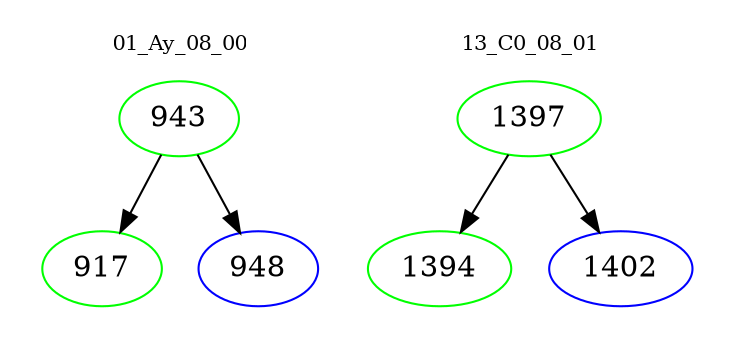digraph{
subgraph cluster_0 {
color = white
label = "01_Ay_08_00";
fontsize=10;
T0_943 [label="943", color="green"]
T0_943 -> T0_917 [color="black"]
T0_917 [label="917", color="green"]
T0_943 -> T0_948 [color="black"]
T0_948 [label="948", color="blue"]
}
subgraph cluster_1 {
color = white
label = "13_C0_08_01";
fontsize=10;
T1_1397 [label="1397", color="green"]
T1_1397 -> T1_1394 [color="black"]
T1_1394 [label="1394", color="green"]
T1_1397 -> T1_1402 [color="black"]
T1_1402 [label="1402", color="blue"]
}
}
